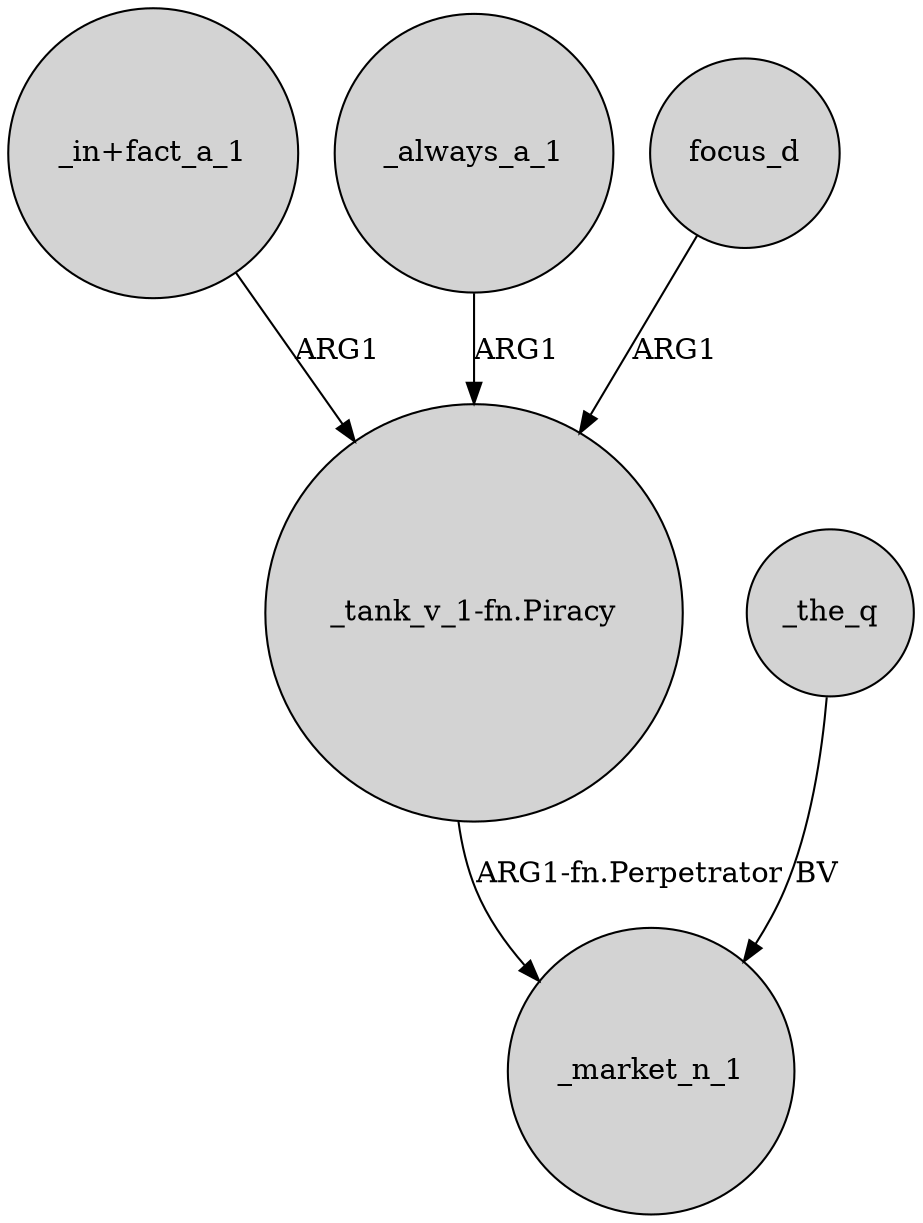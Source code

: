 digraph {
	node [shape=circle style=filled]
	"_in+fact_a_1" -> "_tank_v_1-fn.Piracy" [label=ARG1]
	_the_q -> _market_n_1 [label=BV]
	"_tank_v_1-fn.Piracy" -> _market_n_1 [label="ARG1-fn.Perpetrator"]
	_always_a_1 -> "_tank_v_1-fn.Piracy" [label=ARG1]
	focus_d -> "_tank_v_1-fn.Piracy" [label=ARG1]
}
